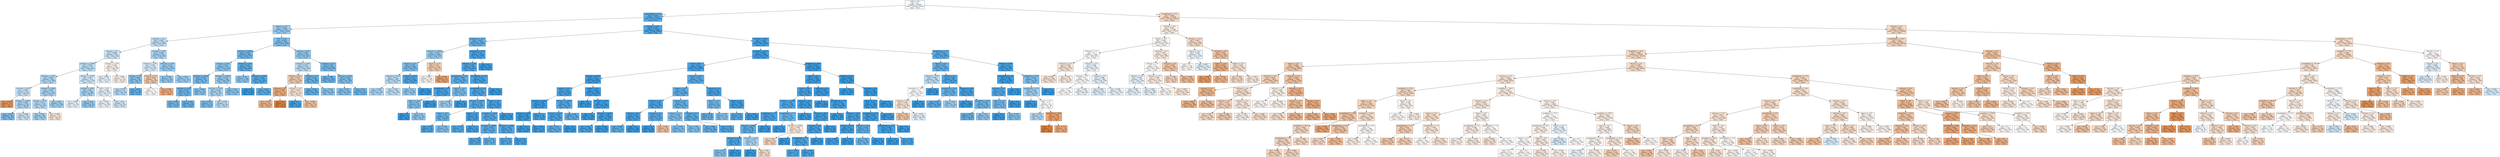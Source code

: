digraph Tree {
node [shape=box, style="filled", color="black"] ;
0 [label="CCR <= 5.5\ngini = 0.5\nsamples = 68335\nvalue = [33302, 35033]\nclass = True", fillcolor="#f5fafe"] ;
1 [label="graphDepth <= 3.5\ngini = 0.238\nsamples = 15317\nvalue = [2119, 13198]\nclass = True", fillcolor="#59ade9"] ;
0 -> 1 [labeldistance=2.5, labelangle=45, headlabel="True"] ;
2 [label="nbproc <= 4.5\ngini = 0.438\nsamples = 3337\nvalue = [1081, 2256]\nclass = True", fillcolor="#98ccf1"] ;
1 -> 2 ;
3 [label="sdComm <= 0.2\ngini = 0.481\nsamples = 1516\nvalue = [610, 906]\nclass = True", fillcolor="#bedff7"] ;
2 -> 3 ;
4 [label="sdComp <= 0.2\ngini = 0.488\nsamples = 974\nvalue = [412, 562]\nclass = True", fillcolor="#cae5f8"] ;
3 -> 4 ;
5 [label="sdComm <= 0.065\ngini = 0.479\nsamples = 770\nvalue = [306, 464]\nclass = True", fillcolor="#bcdef6"] ;
4 -> 5 ;
6 [label="sdComm <= 0.02\ngini = 0.469\nsamples = 458\nvalue = [172, 286]\nclass = True", fillcolor="#b0d8f5"] ;
5 -> 6 ;
7 [label="sdComp <= 0.02\ngini = 0.486\nsamples = 144\nvalue = [60, 84]\nclass = True", fillcolor="#c6e3f8"] ;
6 -> 7 ;
8 [label="gini = 0.245\nsamples = 14\nvalue = [12, 2]\nclass = False", fillcolor="#e9965a"] ;
7 -> 8 ;
9 [label="sdComp <= 0.065\ngini = 0.466\nsamples = 130\nvalue = [48, 82]\nclass = True", fillcolor="#add6f4"] ;
7 -> 9 ;
10 [label="gini = 0.375\nsamples = 40\nvalue = [10, 30]\nclass = True", fillcolor="#7bbeee"] ;
9 -> 10 ;
11 [label="gini = 0.488\nsamples = 90\nvalue = [38, 52]\nclass = True", fillcolor="#cae5f8"] ;
9 -> 11 ;
12 [label="sdComp <= 0.065\ngini = 0.459\nsamples = 314\nvalue = [112, 202]\nclass = True", fillcolor="#a7d3f3"] ;
6 -> 12 ;
13 [label="sdComp <= 0.02\ngini = 0.473\nsamples = 104\nvalue = [40, 64]\nclass = True", fillcolor="#b5daf5"] ;
12 -> 13 ;
14 [label="gini = 0.454\nsamples = 86\nvalue = [30, 56]\nclass = True", fillcolor="#a3d2f3"] ;
13 -> 14 ;
15 [label="gini = 0.494\nsamples = 18\nvalue = [10, 8]\nclass = False", fillcolor="#fae6d7"] ;
13 -> 15 ;
16 [label="gini = 0.451\nsamples = 210\nvalue = [72, 138]\nclass = True", fillcolor="#a0d0f3"] ;
12 -> 16 ;
17 [label="sdComp <= 0.065\ngini = 0.49\nsamples = 312\nvalue = [134, 178]\nclass = True", fillcolor="#cee7f9"] ;
5 -> 17 ;
18 [label="sdComp <= 0.02\ngini = 0.46\nsamples = 106\nvalue = [38, 68]\nclass = True", fillcolor="#a8d4f4"] ;
17 -> 18 ;
19 [label="gini = 0.498\nsamples = 30\nvalue = [14, 16]\nclass = True", fillcolor="#e6f3fc"] ;
18 -> 19 ;
20 [label="gini = 0.432\nsamples = 76\nvalue = [24, 52]\nclass = True", fillcolor="#94caf1"] ;
18 -> 20 ;
21 [label="CCR <= 0.55\ngini = 0.498\nsamples = 206\nvalue = [96, 110]\nclass = True", fillcolor="#e6f3fc"] ;
17 -> 21 ;
22 [label="gini = 0.499\nsamples = 164\nvalue = [78, 86]\nclass = True", fillcolor="#edf6fd"] ;
21 -> 22 ;
23 [label="gini = 0.49\nsamples = 42\nvalue = [18, 24]\nclass = True", fillcolor="#cee6f8"] ;
21 -> 23 ;
24 [label="sdComp <= 0.65\ngini = 0.499\nsamples = 204\nvalue = [106, 98]\nclass = False", fillcolor="#fdf5f0"] ;
4 -> 24 ;
25 [label="gini = 0.498\nsamples = 30\nvalue = [14, 16]\nclass = True", fillcolor="#e6f3fc"] ;
24 -> 25 ;
26 [label="gini = 0.498\nsamples = 174\nvalue = [92, 82]\nclass = False", fillcolor="#fcf1e9"] ;
24 -> 26 ;
27 [label="sdComp <= 0.65\ngini = 0.464\nsamples = 542\nvalue = [198, 344]\nclass = True", fillcolor="#abd5f4"] ;
3 -> 27 ;
28 [label="sdComm <= 0.65\ngini = 0.494\nsamples = 176\nvalue = [78, 98]\nclass = True", fillcolor="#d7ebfa"] ;
27 -> 28 ;
29 [label="sdComp <= 0.2\ngini = 0.408\nsamples = 98\nvalue = [28, 70]\nclass = True", fillcolor="#88c4ef"] ;
28 -> 29 ;
30 [label="gini = 0.473\nsamples = 52\nvalue = [20, 32]\nclass = True", fillcolor="#b5daf5"] ;
29 -> 30 ;
31 [label="gini = 0.287\nsamples = 46\nvalue = [8, 38]\nclass = True", fillcolor="#63b2ea"] ;
29 -> 31 ;
32 [label="sdComp <= 0.2\ngini = 0.46\nsamples = 78\nvalue = [50, 28]\nclass = False", fillcolor="#f4c8a8"] ;
28 -> 32 ;
33 [label="gini = 0.5\nsamples = 32\nvalue = [16, 16]\nclass = False", fillcolor="#ffffff"] ;
32 -> 33 ;
34 [label="gini = 0.386\nsamples = 46\nvalue = [34, 12]\nclass = False", fillcolor="#eead7f"] ;
32 -> 34 ;
35 [label="sdComm <= 0.65\ngini = 0.441\nsamples = 366\nvalue = [120, 246]\nclass = True", fillcolor="#9acdf2"] ;
27 -> 35 ;
36 [label="gini = 0.426\nsamples = 52\nvalue = [16, 36]\nclass = True", fillcolor="#91c9f1"] ;
35 -> 36 ;
37 [label="gini = 0.443\nsamples = 314\nvalue = [104, 210]\nclass = True", fillcolor="#9bcef2"] ;
35 -> 37 ;
38 [label="CCR <= 0.55\ngini = 0.383\nsamples = 1821\nvalue = [471, 1350]\nclass = True", fillcolor="#7ebfee"] ;
2 -> 38 ;
39 [label="sdComp <= 0.065\ngini = 0.336\nsamples = 954\nvalue = [204, 750]\nclass = True", fillcolor="#6fb8ec"] ;
38 -> 39 ;
40 [label="sdComp <= 0.02\ngini = 0.414\nsamples = 376\nvalue = [110, 266]\nclass = True", fillcolor="#8bc6f0"] ;
39 -> 40 ;
41 [label="sdComm <= 0.065\ngini = 0.353\nsamples = 96\nvalue = [22, 74]\nclass = True", fillcolor="#74baed"] ;
40 -> 41 ;
42 [label="sdComm <= 0.02\ngini = 0.327\nsamples = 68\nvalue = [14, 54]\nclass = True", fillcolor="#6cb6ec"] ;
41 -> 42 ;
43 [label="gini = 0.346\nsamples = 36\nvalue = [8, 28]\nclass = True", fillcolor="#72b9ec"] ;
42 -> 43 ;
44 [label="gini = 0.305\nsamples = 32\nvalue = [6, 26]\nclass = True", fillcolor="#67b4eb"] ;
42 -> 44 ;
45 [label="gini = 0.408\nsamples = 28\nvalue = [8, 20]\nclass = True", fillcolor="#88c4ef"] ;
41 -> 45 ;
46 [label="sdComm <= 0.065\ngini = 0.431\nsamples = 280\nvalue = [88, 192]\nclass = True", fillcolor="#94caf1"] ;
40 -> 46 ;
47 [label="sdComm <= 0.02\ngini = 0.463\nsamples = 88\nvalue = [32, 56]\nclass = True", fillcolor="#aad5f4"] ;
46 -> 47 ;
48 [label="gini = 0.375\nsamples = 16\nvalue = [4, 12]\nclass = True", fillcolor="#7bbeee"] ;
47 -> 48 ;
49 [label="gini = 0.475\nsamples = 72\nvalue = [28, 44]\nclass = True", fillcolor="#b7dbf6"] ;
47 -> 49 ;
50 [label="gini = 0.413\nsamples = 192\nvalue = [56, 136]\nclass = True", fillcolor="#8bc5f0"] ;
46 -> 50 ;
51 [label="sdComm <= 0.02\ngini = 0.272\nsamples = 578\nvalue = [94, 484]\nclass = True", fillcolor="#5fb0ea"] ;
39 -> 51 ;
52 [label="gini = 0.417\nsamples = 108\nvalue = [32, 76]\nclass = True", fillcolor="#8cc6f0"] ;
51 -> 52 ;
53 [label="sdComm <= 0.065\ngini = 0.229\nsamples = 470\nvalue = [62, 408]\nclass = True", fillcolor="#57ace9"] ;
51 -> 53 ;
54 [label="gini = 0.0\nsamples = 48\nvalue = [0, 48]\nclass = True", fillcolor="#399de5"] ;
53 -> 54 ;
55 [label="gini = 0.251\nsamples = 422\nvalue = [62, 360]\nclass = True", fillcolor="#5baee9"] ;
53 -> 55 ;
56 [label="sdComp <= 0.65\ngini = 0.426\nsamples = 867\nvalue = [267, 600]\nclass = True", fillcolor="#91c9f1"] ;
38 -> 56 ;
57 [label="sdComm <= 0.65\ngini = 0.475\nsamples = 419\nvalue = [163, 256]\nclass = True", fillcolor="#b7dbf6"] ;
56 -> 57 ;
58 [label="sdComm <= 0.2\ngini = 0.467\nsamples = 183\nvalue = [115, 68]\nclass = False", fillcolor="#f4ccae"] ;
57 -> 58 ;
59 [label="sdComp <= 0.2\ngini = 0.382\nsamples = 70\nvalue = [52, 18]\nclass = False", fillcolor="#eead7e"] ;
58 -> 59 ;
60 [label="gini = 0.412\nsamples = 62\nvalue = [44, 18]\nclass = False", fillcolor="#f0b58a"] ;
59 -> 60 ;
61 [label="gini = 0.0\nsamples = 8\nvalue = [8, 0]\nclass = False", fillcolor="#e58139"] ;
59 -> 61 ;
62 [label="sdComp <= 0.2\ngini = 0.493\nsamples = 113\nvalue = [63, 50]\nclass = False", fillcolor="#fae5d6"] ;
58 -> 62 ;
63 [label="gini = 0.1\nsamples = 19\nvalue = [1, 18]\nclass = True", fillcolor="#44a2e6"] ;
62 -> 63 ;
64 [label="gini = 0.449\nsamples = 94\nvalue = [62, 32]\nclass = False", fillcolor="#f2c29f"] ;
62 -> 64 ;
65 [label="sdComp <= 0.2\ngini = 0.324\nsamples = 236\nvalue = [48, 188]\nclass = True", fillcolor="#6cb6ec"] ;
57 -> 65 ;
66 [label="gini = 0.278\nsamples = 168\nvalue = [28, 140]\nclass = True", fillcolor="#61b1ea"] ;
65 -> 66 ;
67 [label="gini = 0.415\nsamples = 68\nvalue = [20, 48]\nclass = True", fillcolor="#8bc6f0"] ;
65 -> 67 ;
68 [label="sdComm <= 0.2\ngini = 0.357\nsamples = 448\nvalue = [104, 344]\nclass = True", fillcolor="#75bbed"] ;
56 -> 68 ;
69 [label="gini = 0.306\nsamples = 180\nvalue = [34, 146]\nclass = True", fillcolor="#67b4eb"] ;
68 -> 69 ;
70 [label="sdComm <= 0.65\ngini = 0.386\nsamples = 268\nvalue = [70, 198]\nclass = True", fillcolor="#7fc0ee"] ;
68 -> 70 ;
71 [label="gini = 0.397\nsamples = 220\nvalue = [60, 160]\nclass = True", fillcolor="#83c2ef"] ;
70 -> 71 ;
72 [label="gini = 0.33\nsamples = 48\nvalue = [10, 38]\nclass = True", fillcolor="#6db7ec"] ;
70 -> 72 ;
73 [label="sdComp <= 0.02\ngini = 0.158\nsamples = 11980\nvalue = [1038, 10942]\nclass = True", fillcolor="#4ca6e7"] ;
1 -> 73 ;
74 [label="graphSize <= 22.5\ngini = 0.302\nsamples = 2328\nvalue = [432, 1896]\nclass = True", fillcolor="#66b3eb"] ;
73 -> 74 ;
75 [label="sdComm <= 0.065\ngini = 0.436\nsamples = 1060\nvalue = [340, 720]\nclass = True", fillcolor="#96cbf1"] ;
74 -> 75 ;
76 [label="nbproc <= 4.5\ngini = 0.376\nsamples = 860\nvalue = [216, 644]\nclass = True", fillcolor="#7bbeee"] ;
75 -> 76 ;
77 [label="sdComm <= 0.02\ngini = 0.476\nsamples = 452\nvalue = [176, 276]\nclass = True", fillcolor="#b7dbf6"] ;
76 -> 77 ;
78 [label="gini = 0.466\nsamples = 216\nvalue = [80, 136]\nclass = True", fillcolor="#add7f4"] ;
77 -> 78 ;
79 [label="gini = 0.483\nsamples = 236\nvalue = [96, 140]\nclass = True", fillcolor="#c1e0f7"] ;
77 -> 79 ;
80 [label="sdComm <= 0.02\ngini = 0.177\nsamples = 408\nvalue = [40, 368]\nclass = True", fillcolor="#4fa8e8"] ;
76 -> 80 ;
81 [label="gini = 0.43\nsamples = 128\nvalue = [40, 88]\nclass = True", fillcolor="#93caf1"] ;
80 -> 81 ;
82 [label="gini = 0.0\nsamples = 280\nvalue = [0, 280]\nclass = True", fillcolor="#399de5"] ;
80 -> 82 ;
83 [label="nbproc <= 4.5\ngini = 0.471\nsamples = 200\nvalue = [124, 76]\nclass = False", fillcolor="#f5ceb2"] ;
75 -> 83 ;
84 [label="gini = 0.499\nsamples = 124\nvalue = [64, 60]\nclass = False", fillcolor="#fdf7f3"] ;
83 -> 84 ;
85 [label="gini = 0.332\nsamples = 76\nvalue = [60, 16]\nclass = False", fillcolor="#eca36e"] ;
83 -> 85 ;
86 [label="graphSize <= 75.0\ngini = 0.135\nsamples = 1268\nvalue = [92, 1176]\nclass = True", fillcolor="#48a5e7"] ;
74 -> 86 ;
87 [label="sdComm <= 0.02\ngini = 0.178\nsamples = 934\nvalue = [92, 842]\nclass = True", fillcolor="#4fa8e8"] ;
86 -> 87 ;
88 [label="graphDepth <= 13.5\ngini = 0.262\nsamples = 284\nvalue = [44, 240]\nclass = True", fillcolor="#5dafea"] ;
87 -> 88 ;
89 [label="graphDepth <= 6.5\ngini = 0.145\nsamples = 152\nvalue = [12, 140]\nclass = True", fillcolor="#4aa5e7"] ;
88 -> 89 ;
90 [label="nbproc <= 4.5\ngini = 0.397\nsamples = 44\nvalue = [12, 32]\nclass = True", fillcolor="#83c2ef"] ;
89 -> 90 ;
91 [label="gini = 0.0\nsamples = 4\nvalue = [0, 4]\nclass = True", fillcolor="#399de5"] ;
90 -> 91 ;
92 [label="gini = 0.42\nsamples = 40\nvalue = [12, 28]\nclass = True", fillcolor="#8ec7f0"] ;
90 -> 92 ;
93 [label="gini = 0.0\nsamples = 108\nvalue = [0, 108]\nclass = True", fillcolor="#399de5"] ;
89 -> 93 ;
94 [label="nbproc <= 4.5\ngini = 0.367\nsamples = 132\nvalue = [32, 100]\nclass = True", fillcolor="#78bced"] ;
88 -> 94 ;
95 [label="gini = 0.444\nsamples = 96\nvalue = [32, 64]\nclass = True", fillcolor="#9ccef2"] ;
94 -> 95 ;
96 [label="gini = 0.0\nsamples = 36\nvalue = [0, 36]\nclass = True", fillcolor="#399de5"] ;
94 -> 96 ;
97 [label="graphDepth <= 13.5\ngini = 0.137\nsamples = 650\nvalue = [48, 602]\nclass = True", fillcolor="#49a5e7"] ;
87 -> 97 ;
98 [label="graphDepth <= 6.5\ngini = 0.174\nsamples = 500\nvalue = [48, 452]\nclass = True", fillcolor="#4ea7e8"] ;
97 -> 98 ;
99 [label="sdComm <= 0.065\ngini = 0.234\nsamples = 192\nvalue = [26, 166]\nclass = True", fillcolor="#58ace9"] ;
98 -> 99 ;
100 [label="nbproc <= 4.5\ngini = 0.32\nsamples = 100\nvalue = [20, 80]\nclass = True", fillcolor="#6ab6ec"] ;
99 -> 100 ;
101 [label="gini = 0.18\nsamples = 40\nvalue = [4, 36]\nclass = True", fillcolor="#4fa8e8"] ;
100 -> 101 ;
102 [label="gini = 0.391\nsamples = 60\nvalue = [16, 44]\nclass = True", fillcolor="#81c1ee"] ;
100 -> 102 ;
103 [label="nbproc <= 4.5\ngini = 0.122\nsamples = 92\nvalue = [6, 86]\nclass = True", fillcolor="#47a4e7"] ;
99 -> 103 ;
104 [label="gini = 0.219\nsamples = 16\nvalue = [2, 14]\nclass = True", fillcolor="#55abe9"] ;
103 -> 104 ;
105 [label="gini = 0.1\nsamples = 76\nvalue = [4, 72]\nclass = True", fillcolor="#44a2e6"] ;
103 -> 105 ;
106 [label="nbproc <= 4.5\ngini = 0.133\nsamples = 308\nvalue = [22, 286]\nclass = True", fillcolor="#48a5e7"] ;
98 -> 106 ;
107 [label="graphSize <= 40.0\ngini = 0.225\nsamples = 170\nvalue = [22, 148]\nclass = True", fillcolor="#56ace9"] ;
106 -> 107 ;
108 [label="sdComm <= 0.065\ngini = 0.245\nsamples = 112\nvalue = [16, 96]\nclass = True", fillcolor="#5aade9"] ;
107 -> 108 ;
109 [label="gini = 0.208\nsamples = 68\nvalue = [8, 60]\nclass = True", fillcolor="#53aae8"] ;
108 -> 109 ;
110 [label="gini = 0.298\nsamples = 44\nvalue = [8, 36]\nclass = True", fillcolor="#65b3eb"] ;
108 -> 110 ;
111 [label="sdComm <= 0.065\ngini = 0.185\nsamples = 58\nvalue = [6, 52]\nclass = True", fillcolor="#50a8e8"] ;
107 -> 111 ;
112 [label="gini = 0.219\nsamples = 32\nvalue = [4, 28]\nclass = True", fillcolor="#55abe9"] ;
111 -> 112 ;
113 [label="gini = 0.142\nsamples = 26\nvalue = [2, 24]\nclass = True", fillcolor="#49a5e7"] ;
111 -> 113 ;
114 [label="gini = 0.0\nsamples = 138\nvalue = [0, 138]\nclass = True", fillcolor="#399de5"] ;
106 -> 114 ;
115 [label="gini = 0.0\nsamples = 150\nvalue = [0, 150]\nclass = True", fillcolor="#399de5"] ;
97 -> 115 ;
116 [label="gini = 0.0\nsamples = 334\nvalue = [0, 334]\nclass = True", fillcolor="#399de5"] ;
86 -> 116 ;
117 [label="sdComm <= 0.65\ngini = 0.118\nsamples = 9652\nvalue = [606, 9046]\nclass = True", fillcolor="#46a4e7"] ;
73 -> 117 ;
118 [label="graphSize <= 22.5\ngini = 0.084\nsamples = 7686\nvalue = [338, 7348]\nclass = True", fillcolor="#42a2e6"] ;
117 -> 118 ;
119 [label="CCR <= 0.55\ngini = 0.13\nsamples = 3968\nvalue = [278, 3690]\nclass = True", fillcolor="#48a4e7"] ;
118 -> 119 ;
120 [label="sdComp <= 0.065\ngini = 0.071\nsamples = 2640\nvalue = [98, 2542]\nclass = True", fillcolor="#41a1e6"] ;
119 -> 120 ;
121 [label="nbproc <= 4.5\ngini = 0.144\nsamples = 642\nvalue = [50, 592]\nclass = True", fillcolor="#4aa5e7"] ;
120 -> 121 ;
122 [label="sdComm <= 0.065\ngini = 0.043\nsamples = 270\nvalue = [6, 264]\nclass = True", fillcolor="#3d9fe6"] ;
121 -> 122 ;
123 [label="sdComm <= 0.02\ngini = 0.019\nsamples = 206\nvalue = [2, 204]\nclass = True", fillcolor="#3b9ee5"] ;
122 -> 123 ;
124 [label="gini = 0.0\nsamples = 132\nvalue = [0, 132]\nclass = True", fillcolor="#399de5"] ;
123 -> 124 ;
125 [label="gini = 0.053\nsamples = 74\nvalue = [2, 72]\nclass = True", fillcolor="#3ea0e6"] ;
123 -> 125 ;
126 [label="gini = 0.117\nsamples = 64\nvalue = [4, 60]\nclass = True", fillcolor="#46a4e7"] ;
122 -> 126 ;
127 [label="sdComm <= 0.065\ngini = 0.209\nsamples = 372\nvalue = [44, 328]\nclass = True", fillcolor="#54aae8"] ;
121 -> 127 ;
128 [label="sdComm <= 0.02\ngini = 0.168\nsamples = 216\nvalue = [20, 196]\nclass = True", fillcolor="#4da7e8"] ;
127 -> 128 ;
129 [label="gini = 0.257\nsamples = 132\nvalue = [20, 112]\nclass = True", fillcolor="#5caeea"] ;
128 -> 129 ;
130 [label="gini = 0.0\nsamples = 84\nvalue = [0, 84]\nclass = True", fillcolor="#399de5"] ;
128 -> 130 ;
131 [label="gini = 0.26\nsamples = 156\nvalue = [24, 132]\nclass = True", fillcolor="#5dafea"] ;
127 -> 131 ;
132 [label="nbproc <= 4.5\ngini = 0.047\nsamples = 1998\nvalue = [48, 1950]\nclass = True", fillcolor="#3e9fe6"] ;
120 -> 132 ;
133 [label="gini = 0.0\nsamples = 672\nvalue = [0, 672]\nclass = True", fillcolor="#399de5"] ;
132 -> 133 ;
134 [label="sdComm <= 0.02\ngini = 0.07\nsamples = 1326\nvalue = [48, 1278]\nclass = True", fillcolor="#40a1e6"] ;
132 -> 134 ;
135 [label="gini = 0.0\nsamples = 300\nvalue = [0, 300]\nclass = True", fillcolor="#399de5"] ;
134 -> 135 ;
136 [label="sdComm <= 0.065\ngini = 0.089\nsamples = 1026\nvalue = [48, 978]\nclass = True", fillcolor="#43a2e6"] ;
134 -> 136 ;
137 [label="gini = 0.156\nsamples = 468\nvalue = [40, 428]\nclass = True", fillcolor="#4ca6e7"] ;
136 -> 137 ;
138 [label="gini = 0.028\nsamples = 558\nvalue = [8, 550]\nclass = True", fillcolor="#3c9ee5"] ;
136 -> 138 ;
139 [label="sdComp <= 0.65\ngini = 0.234\nsamples = 1328\nvalue = [180, 1148]\nclass = True", fillcolor="#58ace9"] ;
119 -> 139 ;
140 [label="nbproc <= 4.5\ngini = 0.261\nsamples = 1024\nvalue = [158, 866]\nclass = True", fillcolor="#5dafea"] ;
139 -> 140 ;
141 [label="sdComm <= 0.2\ngini = 0.168\nsamples = 302\nvalue = [28, 274]\nclass = True", fillcolor="#4da7e8"] ;
140 -> 141 ;
142 [label="sdComp <= 0.2\ngini = 0.122\nsamples = 184\nvalue = [12, 172]\nclass = True", fillcolor="#47a4e7"] ;
141 -> 142 ;
143 [label="gini = 0.266\nsamples = 76\nvalue = [12, 64]\nclass = True", fillcolor="#5eafea"] ;
142 -> 143 ;
144 [label="gini = 0.0\nsamples = 108\nvalue = [0, 108]\nclass = True", fillcolor="#399de5"] ;
142 -> 144 ;
145 [label="sdComp <= 0.2\ngini = 0.234\nsamples = 118\nvalue = [16, 102]\nclass = True", fillcolor="#58ace9"] ;
141 -> 145 ;
146 [label="gini = 0.0\nsamples = 94\nvalue = [0, 94]\nclass = True", fillcolor="#399de5"] ;
145 -> 146 ;
147 [label="gini = 0.444\nsamples = 24\nvalue = [16, 8]\nclass = False", fillcolor="#f2c09c"] ;
145 -> 147 ;
148 [label="sdComm <= 0.2\ngini = 0.295\nsamples = 722\nvalue = [130, 592]\nclass = True", fillcolor="#64b3eb"] ;
140 -> 148 ;
149 [label="sdComp <= 0.2\ngini = 0.384\nsamples = 216\nvalue = [56, 160]\nclass = True", fillcolor="#7ebfee"] ;
148 -> 149 ;
150 [label="gini = 0.375\nsamples = 96\nvalue = [24, 72]\nclass = True", fillcolor="#7bbeee"] ;
149 -> 150 ;
151 [label="gini = 0.391\nsamples = 120\nvalue = [32, 88]\nclass = True", fillcolor="#81c1ee"] ;
149 -> 151 ;
152 [label="sdComp <= 0.2\ngini = 0.25\nsamples = 506\nvalue = [74, 432]\nclass = True", fillcolor="#5baee9"] ;
148 -> 152 ;
153 [label="gini = 0.286\nsamples = 324\nvalue = [56, 268]\nclass = True", fillcolor="#62b1ea"] ;
152 -> 153 ;
154 [label="gini = 0.178\nsamples = 182\nvalue = [18, 164]\nclass = True", fillcolor="#4fa8e8"] ;
152 -> 154 ;
155 [label="sdComm <= 0.2\ngini = 0.134\nsamples = 304\nvalue = [22, 282]\nclass = True", fillcolor="#48a5e7"] ;
139 -> 155 ;
156 [label="nbproc <= 4.5\ngini = 0.34\nsamples = 46\nvalue = [10, 36]\nclass = True", fillcolor="#70b8ec"] ;
155 -> 156 ;
157 [label="gini = 0.278\nsamples = 24\nvalue = [4, 20]\nclass = True", fillcolor="#61b1ea"] ;
156 -> 157 ;
158 [label="gini = 0.397\nsamples = 22\nvalue = [6, 16]\nclass = True", fillcolor="#83c2ef"] ;
156 -> 158 ;
159 [label="nbproc <= 4.5\ngini = 0.089\nsamples = 258\nvalue = [12, 246]\nclass = True", fillcolor="#43a2e6"] ;
155 -> 159 ;
160 [label="gini = 0.219\nsamples = 64\nvalue = [8, 56]\nclass = True", fillcolor="#55abe9"] ;
159 -> 160 ;
161 [label="gini = 0.04\nsamples = 194\nvalue = [4, 190]\nclass = True", fillcolor="#3d9fe6"] ;
159 -> 161 ;
162 [label="graphSize <= 40.0\ngini = 0.032\nsamples = 3718\nvalue = [60, 3658]\nclass = True", fillcolor="#3c9fe5"] ;
118 -> 162 ;
163 [label="nbproc <= 4.5\ngini = 0.056\nsamples = 1928\nvalue = [56, 1872]\nclass = True", fillcolor="#3fa0e6"] ;
162 -> 163 ;
164 [label="CCR <= 0.55\ngini = 0.115\nsamples = 586\nvalue = [36, 550]\nclass = True", fillcolor="#46a3e7"] ;
163 -> 164 ;
165 [label="sdComm <= 0.065\ngini = 0.189\nsamples = 246\nvalue = [26, 220]\nclass = True", fillcolor="#50a9e8"] ;
164 -> 165 ;
166 [label="graphDepth <= 7.5\ngini = 0.141\nsamples = 184\nvalue = [14, 170]\nclass = True", fillcolor="#49a5e7"] ;
165 -> 166 ;
167 [label="sdComp <= 0.065\ngini = 0.268\nsamples = 88\nvalue = [14, 74]\nclass = True", fillcolor="#5eb0ea"] ;
166 -> 167 ;
168 [label="sdComm <= 0.02\ngini = 0.165\nsamples = 66\nvalue = [6, 60]\nclass = True", fillcolor="#4da7e8"] ;
167 -> 168 ;
169 [label="gini = 0.397\nsamples = 22\nvalue = [6, 16]\nclass = True", fillcolor="#83c2ef"] ;
168 -> 169 ;
170 [label="gini = 0.0\nsamples = 44\nvalue = [0, 44]\nclass = True", fillcolor="#399de5"] ;
168 -> 170 ;
171 [label="sdComm <= 0.02\ngini = 0.463\nsamples = 22\nvalue = [8, 14]\nclass = True", fillcolor="#aad5f4"] ;
167 -> 171 ;
172 [label="gini = 0.0\nsamples = 8\nvalue = [0, 8]\nclass = True", fillcolor="#399de5"] ;
171 -> 172 ;
173 [label="gini = 0.49\nsamples = 14\nvalue = [8, 6]\nclass = False", fillcolor="#f8e0ce"] ;
171 -> 173 ;
174 [label="gini = 0.0\nsamples = 96\nvalue = [0, 96]\nclass = True", fillcolor="#399de5"] ;
166 -> 174 ;
175 [label="graphDepth <= 7.5\ngini = 0.312\nsamples = 62\nvalue = [12, 50]\nclass = True", fillcolor="#69b5eb"] ;
165 -> 175 ;
176 [label="gini = 0.0\nsamples = 40\nvalue = [0, 40]\nclass = True", fillcolor="#399de5"] ;
175 -> 176 ;
177 [label="sdComp <= 0.065\ngini = 0.496\nsamples = 22\nvalue = [12, 10]\nclass = False", fillcolor="#fbeade"] ;
175 -> 177 ;
178 [label="gini = 0.48\nsamples = 20\nvalue = [12, 8]\nclass = False", fillcolor="#f6d5bd"] ;
177 -> 178 ;
179 [label="gini = 0.0\nsamples = 2\nvalue = [0, 2]\nclass = True", fillcolor="#399de5"] ;
177 -> 179 ;
180 [label="sdComp <= 0.2\ngini = 0.057\nsamples = 340\nvalue = [10, 330]\nclass = True", fillcolor="#3fa0e6"] ;
164 -> 180 ;
181 [label="gini = 0.0\nsamples = 116\nvalue = [0, 116]\nclass = True", fillcolor="#399de5"] ;
180 -> 181 ;
182 [label="sdComp <= 0.65\ngini = 0.085\nsamples = 224\nvalue = [10, 214]\nclass = True", fillcolor="#42a2e6"] ;
180 -> 182 ;
183 [label="sdComm <= 0.2\ngini = 0.115\nsamples = 164\nvalue = [10, 154]\nclass = True", fillcolor="#46a3e7"] ;
182 -> 183 ;
184 [label="graphDepth <= 7.5\ngini = 0.153\nsamples = 120\nvalue = [10, 110]\nclass = True", fillcolor="#4ba6e7"] ;
183 -> 184 ;
185 [label="gini = 0.198\nsamples = 18\nvalue = [2, 16]\nclass = True", fillcolor="#52a9e8"] ;
184 -> 185 ;
186 [label="gini = 0.145\nsamples = 102\nvalue = [8, 94]\nclass = True", fillcolor="#4aa5e7"] ;
184 -> 186 ;
187 [label="gini = 0.0\nsamples = 44\nvalue = [0, 44]\nclass = True", fillcolor="#399de5"] ;
183 -> 187 ;
188 [label="gini = 0.0\nsamples = 60\nvalue = [0, 60]\nclass = True", fillcolor="#399de5"] ;
182 -> 188 ;
189 [label="sdComp <= 0.2\ngini = 0.029\nsamples = 1342\nvalue = [20, 1322]\nclass = True", fillcolor="#3c9ee5"] ;
163 -> 189 ;
190 [label="gini = 0.0\nsamples = 838\nvalue = [0, 838]\nclass = True", fillcolor="#399de5"] ;
189 -> 190 ;
191 [label="graphDepth <= 7.5\ngini = 0.076\nsamples = 504\nvalue = [20, 484]\nclass = True", fillcolor="#41a1e6"] ;
189 -> 191 ;
192 [label="gini = 0.0\nsamples = 208\nvalue = [0, 208]\nclass = True", fillcolor="#399de5"] ;
191 -> 192 ;
193 [label="sdComp <= 0.65\ngini = 0.126\nsamples = 296\nvalue = [20, 276]\nclass = True", fillcolor="#47a4e7"] ;
191 -> 193 ;
194 [label="sdComm <= 0.2\ngini = 0.07\nsamples = 220\nvalue = [8, 212]\nclass = True", fillcolor="#40a1e6"] ;
193 -> 194 ;
195 [label="gini = 0.083\nsamples = 184\nvalue = [8, 176]\nclass = True", fillcolor="#42a1e6"] ;
194 -> 195 ;
196 [label="gini = 0.0\nsamples = 36\nvalue = [0, 36]\nclass = True", fillcolor="#399de5"] ;
194 -> 196 ;
197 [label="sdComm <= 0.2\ngini = 0.266\nsamples = 76\nvalue = [12, 64]\nclass = True", fillcolor="#5eafea"] ;
193 -> 197 ;
198 [label="gini = 0.328\nsamples = 58\nvalue = [12, 46]\nclass = True", fillcolor="#6db7ec"] ;
197 -> 198 ;
199 [label="gini = 0.0\nsamples = 18\nvalue = [0, 18]\nclass = True", fillcolor="#399de5"] ;
197 -> 199 ;
200 [label="sdComm <= 0.2\ngini = 0.004\nsamples = 1790\nvalue = [4, 1786]\nclass = True", fillcolor="#399de5"] ;
162 -> 200 ;
201 [label="gini = 0.0\nsamples = 1210\nvalue = [0, 1210]\nclass = True", fillcolor="#399de5"] ;
200 -> 201 ;
202 [label="sdComp <= 0.2\ngini = 0.014\nsamples = 580\nvalue = [4, 576]\nclass = True", fillcolor="#3a9ee5"] ;
200 -> 202 ;
203 [label="nbproc <= 4.5\ngini = 0.031\nsamples = 258\nvalue = [4, 254]\nclass = True", fillcolor="#3c9fe5"] ;
202 -> 203 ;
204 [label="graphSize <= 75.0\ngini = 0.065\nsamples = 118\nvalue = [4, 114]\nclass = True", fillcolor="#40a0e6"] ;
203 -> 204 ;
205 [label="graphDepth <= 12.5\ngini = 0.095\nsamples = 80\nvalue = [4, 76]\nclass = True", fillcolor="#43a2e6"] ;
204 -> 205 ;
206 [label="gini = 0.0\nsamples = 32\nvalue = [0, 32]\nclass = True", fillcolor="#399de5"] ;
205 -> 206 ;
207 [label="gini = 0.153\nsamples = 48\nvalue = [4, 44]\nclass = True", fillcolor="#4ba6e7"] ;
205 -> 207 ;
208 [label="gini = 0.0\nsamples = 38\nvalue = [0, 38]\nclass = True", fillcolor="#399de5"] ;
204 -> 208 ;
209 [label="gini = 0.0\nsamples = 140\nvalue = [0, 140]\nclass = True", fillcolor="#399de5"] ;
203 -> 209 ;
210 [label="gini = 0.0\nsamples = 322\nvalue = [0, 322]\nclass = True", fillcolor="#399de5"] ;
202 -> 210 ;
211 [label="graphDepth <= 6.5\ngini = 0.235\nsamples = 1966\nvalue = [268, 1698]\nclass = True", fillcolor="#58ace9"] ;
117 -> 211 ;
212 [label="nbproc <= 4.5\ngini = 0.297\nsamples = 1248\nvalue = [226, 1022]\nclass = True", fillcolor="#65b3eb"] ;
211 -> 212 ;
213 [label="sdComp <= 0.65\ngini = 0.481\nsamples = 298\nvalue = [120, 178]\nclass = True", fillcolor="#bedff7"] ;
212 -> 213 ;
214 [label="graphSize <= 22.5\ngini = 0.5\nsamples = 240\nvalue = [120, 120]\nclass = False", fillcolor="#ffffff"] ;
213 -> 214 ;
215 [label="sdComp <= 0.2\ngini = 0.494\nsamples = 216\nvalue = [120, 96]\nclass = False", fillcolor="#fae6d7"] ;
214 -> 215 ;
216 [label="gini = 0.459\nsamples = 112\nvalue = [72, 40]\nclass = False", fillcolor="#f3c7a7"] ;
215 -> 216 ;
217 [label="gini = 0.497\nsamples = 104\nvalue = [48, 56]\nclass = True", fillcolor="#e3f1fb"] ;
215 -> 217 ;
218 [label="gini = 0.0\nsamples = 24\nvalue = [0, 24]\nclass = True", fillcolor="#399de5"] ;
214 -> 218 ;
219 [label="gini = 0.0\nsamples = 58\nvalue = [0, 58]\nclass = True", fillcolor="#399de5"] ;
213 -> 219 ;
220 [label="sdComp <= 0.2\ngini = 0.198\nsamples = 950\nvalue = [106, 844]\nclass = True", fillcolor="#52a9e8"] ;
212 -> 220 ;
221 [label="graphSize <= 22.5\ngini = 0.305\nsamples = 384\nvalue = [72, 312]\nclass = True", fillcolor="#67b4eb"] ;
220 -> 221 ;
222 [label="gini = 0.26\nsamples = 312\nvalue = [48, 264]\nclass = True", fillcolor="#5dafea"] ;
221 -> 222 ;
223 [label="gini = 0.444\nsamples = 72\nvalue = [24, 48]\nclass = True", fillcolor="#9ccef2"] ;
221 -> 223 ;
224 [label="sdComp <= 0.65\ngini = 0.113\nsamples = 566\nvalue = [34, 532]\nclass = True", fillcolor="#46a3e7"] ;
220 -> 224 ;
225 [label="gini = 0.0\nsamples = 408\nvalue = [0, 408]\nclass = True", fillcolor="#399de5"] ;
224 -> 225 ;
226 [label="graphSize <= 22.5\ngini = 0.338\nsamples = 158\nvalue = [34, 124]\nclass = True", fillcolor="#6fb8ec"] ;
224 -> 226 ;
227 [label="gini = 0.303\nsamples = 118\nvalue = [22, 96]\nclass = True", fillcolor="#66b3eb"] ;
226 -> 227 ;
228 [label="gini = 0.42\nsamples = 40\nvalue = [12, 28]\nclass = True", fillcolor="#8ec7f0"] ;
226 -> 228 ;
229 [label="sdComp <= 0.65\ngini = 0.11\nsamples = 718\nvalue = [42, 676]\nclass = True", fillcolor="#45a3e7"] ;
211 -> 229 ;
230 [label="graphDepth <= 9.0\ngini = 0.039\nsamples = 602\nvalue = [12, 590]\nclass = True", fillcolor="#3d9fe6"] ;
229 -> 230 ;
231 [label="sdComp <= 0.2\ngini = 0.211\nsamples = 100\nvalue = [12, 88]\nclass = True", fillcolor="#54aae9"] ;
230 -> 231 ;
232 [label="nbproc <= 4.5\ngini = 0.346\nsamples = 54\nvalue = [12, 42]\nclass = True", fillcolor="#72b9ec"] ;
231 -> 232 ;
233 [label="gini = 0.0\nsamples = 10\nvalue = [0, 10]\nclass = True", fillcolor="#399de5"] ;
232 -> 233 ;
234 [label="gini = 0.397\nsamples = 44\nvalue = [12, 32]\nclass = True", fillcolor="#83c2ef"] ;
232 -> 234 ;
235 [label="gini = 0.0\nsamples = 46\nvalue = [0, 46]\nclass = True", fillcolor="#399de5"] ;
231 -> 235 ;
236 [label="gini = 0.0\nsamples = 502\nvalue = [0, 502]\nclass = True", fillcolor="#399de5"] ;
230 -> 236 ;
237 [label="graphSize <= 75.0\ngini = 0.383\nsamples = 116\nvalue = [30, 86]\nclass = True", fillcolor="#7ebfee"] ;
229 -> 237 ;
238 [label="graphDepth <= 9.0\ngini = 0.449\nsamples = 88\nvalue = [30, 58]\nclass = True", fillcolor="#9fd0f2"] ;
237 -> 238 ;
239 [label="gini = 0.0\nsamples = 28\nvalue = [0, 28]\nclass = True", fillcolor="#399de5"] ;
238 -> 239 ;
240 [label="nbproc <= 4.5\ngini = 0.5\nsamples = 60\nvalue = [30, 30]\nclass = False", fillcolor="#ffffff"] ;
238 -> 240 ;
241 [label="gini = 0.472\nsamples = 42\nvalue = [16, 26]\nclass = True", fillcolor="#b3d9f5"] ;
240 -> 241 ;
242 [label="graphSize <= 40.0\ngini = 0.346\nsamples = 18\nvalue = [14, 4]\nclass = False", fillcolor="#eca572"] ;
240 -> 242 ;
243 [label="gini = 0.0\nsamples = 2\nvalue = [2, 0]\nclass = False", fillcolor="#e58139"] ;
242 -> 243 ;
244 [label="gini = 0.375\nsamples = 16\nvalue = [12, 4]\nclass = False", fillcolor="#eeab7b"] ;
242 -> 244 ;
245 [label="gini = 0.0\nsamples = 28\nvalue = [0, 28]\nclass = True", fillcolor="#399de5"] ;
237 -> 245 ;
246 [label="graphDepth <= 3.5\ngini = 0.484\nsamples = 53018\nvalue = [31183, 21835]\nclass = False", fillcolor="#f7d9c4"] ;
0 -> 246 [labeldistance=2.5, labelangle=-45, headlabel="False"] ;
247 [label="sdComp <= 6.5\ngini = 0.497\nsamples = 3748\nvalue = [2011, 1737]\nclass = False", fillcolor="#fbeee4"] ;
246 -> 247 ;
248 [label="nbproc <= 4.5\ngini = 0.499\nsamples = 2616\nvalue = [1355, 1261]\nclass = False", fillcolor="#fdf6f1"] ;
247 -> 248 ;
249 [label="sdComm <= 2.0\ngini = 0.5\nsamples = 1366\nvalue = [685, 681]\nclass = False", fillcolor="#fffefe"] ;
248 -> 249 ;
250 [label="sdComp <= 2.0\ngini = 0.494\nsamples = 396\nvalue = [220, 176]\nclass = False", fillcolor="#fae6d7"] ;
249 -> 250 ;
251 [label="gini = 0.493\nsamples = 300\nvalue = [168, 132]\nclass = False", fillcolor="#f9e4d5"] ;
250 -> 251 ;
252 [label="gini = 0.497\nsamples = 96\nvalue = [52, 44]\nclass = False", fillcolor="#fbece1"] ;
250 -> 252 ;
253 [label="sdComm <= 6.5\ngini = 0.499\nsamples = 970\nvalue = [465, 505]\nclass = True", fillcolor="#eff7fd"] ;
249 -> 253 ;
254 [label="sdComp <= 2.0\ngini = 0.5\nsamples = 502\nvalue = [247, 255]\nclass = True", fillcolor="#f9fcfe"] ;
253 -> 254 ;
255 [label="gini = 0.5\nsamples = 298\nvalue = [149, 149]\nclass = False", fillcolor="#ffffff"] ;
254 -> 255 ;
256 [label="gini = 0.499\nsamples = 204\nvalue = [98, 106]\nclass = True", fillcolor="#f0f8fd"] ;
254 -> 256 ;
257 [label="sdComp <= 2.0\ngini = 0.498\nsamples = 468\nvalue = [218, 250]\nclass = True", fillcolor="#e6f2fc"] ;
253 -> 257 ;
258 [label="gini = 0.496\nsamples = 210\nvalue = [96, 114]\nclass = True", fillcolor="#e0f0fb"] ;
257 -> 258 ;
259 [label="gini = 0.499\nsamples = 258\nvalue = [122, 136]\nclass = True", fillcolor="#ebf5fc"] ;
257 -> 259 ;
260 [label="sdComm <= 6.5\ngini = 0.497\nsamples = 1250\nvalue = [670, 580]\nclass = False", fillcolor="#fceee4"] ;
248 -> 260 ;
261 [label="sdComp <= 2.0\ngini = 0.5\nsamples = 944\nvalue = [476, 468]\nclass = False", fillcolor="#fffdfc"] ;
260 -> 261 ;
262 [label="sdComm <= 2.0\ngini = 0.498\nsamples = 432\nvalue = [202, 230]\nclass = True", fillcolor="#e7f3fc"] ;
261 -> 262 ;
263 [label="gini = 0.498\nsamples = 252\nvalue = [118, 134]\nclass = True", fillcolor="#e7f3fc"] ;
262 -> 263 ;
264 [label="gini = 0.498\nsamples = 180\nvalue = [84, 96]\nclass = True", fillcolor="#e6f3fc"] ;
262 -> 264 ;
265 [label="sdComm <= 2.0\ngini = 0.498\nsamples = 512\nvalue = [274, 238]\nclass = False", fillcolor="#fceee5"] ;
261 -> 265 ;
266 [label="gini = 0.5\nsamples = 184\nvalue = [94, 90]\nclass = False", fillcolor="#fefaf7"] ;
265 -> 266 ;
267 [label="gini = 0.495\nsamples = 328\nvalue = [180, 148]\nclass = False", fillcolor="#fae9dc"] ;
265 -> 267 ;
268 [label="sdComp <= 2.0\ngini = 0.464\nsamples = 306\nvalue = [194, 112]\nclass = False", fillcolor="#f4caab"] ;
260 -> 268 ;
269 [label="gini = 0.482\nsamples = 158\nvalue = [94, 64]\nclass = False", fillcolor="#f7d7c0"] ;
268 -> 269 ;
270 [label="gini = 0.438\nsamples = 148\nvalue = [100, 48]\nclass = False", fillcolor="#f1bd98"] ;
268 -> 270 ;
271 [label="sdComm <= 2.0\ngini = 0.487\nsamples = 1132\nvalue = [656, 476]\nclass = False", fillcolor="#f8dcc9"] ;
247 -> 271 ;
272 [label="nbproc <= 4.5\ngini = 0.499\nsamples = 452\nvalue = [214, 238]\nclass = True", fillcolor="#ebf5fc"] ;
271 -> 272 ;
273 [label="gini = 0.5\nsamples = 138\nvalue = [70, 68]\nclass = False", fillcolor="#fefbf9"] ;
272 -> 273 ;
274 [label="gini = 0.497\nsamples = 314\nvalue = [144, 170]\nclass = True", fillcolor="#e1f0fb"] ;
272 -> 274 ;
275 [label="sdComm <= 6.5\ngini = 0.455\nsamples = 680\nvalue = [442, 238]\nclass = False", fillcolor="#f3c5a4"] ;
271 -> 275 ;
276 [label="nbproc <= 4.5\ngini = 0.403\nsamples = 386\nvalue = [278, 108]\nclass = False", fillcolor="#efb286"] ;
275 -> 276 ;
277 [label="gini = 0.308\nsamples = 84\nvalue = [68, 16]\nclass = False", fillcolor="#eb9f68"] ;
276 -> 277 ;
278 [label="gini = 0.424\nsamples = 302\nvalue = [210, 92]\nclass = False", fillcolor="#f0b890"] ;
276 -> 278 ;
279 [label="nbproc <= 4.5\ngini = 0.493\nsamples = 294\nvalue = [164, 130]\nclass = False", fillcolor="#fae5d6"] ;
275 -> 279 ;
280 [label="gini = 0.489\nsamples = 146\nvalue = [84, 62]\nclass = False", fillcolor="#f8decb"] ;
279 -> 280 ;
281 [label="gini = 0.497\nsamples = 148\nvalue = [80, 68]\nclass = False", fillcolor="#fbece1"] ;
279 -> 281 ;
282 [label="sdComp <= 6.5\ngini = 0.483\nsamples = 49270\nvalue = [29172, 20098]\nclass = False", fillcolor="#f7d8c1"] ;
246 -> 282 ;
283 [label="graphDepth <= 25.5\ngini = 0.48\nsamples = 36598\nvalue = [21928, 14670]\nclass = False", fillcolor="#f6d5bd"] ;
282 -> 283 ;
284 [label="graphSize <= 22.5\ngini = 0.484\nsamples = 30546\nvalue = [17994, 12552]\nclass = False", fillcolor="#f7d9c3"] ;
283 -> 284 ;
285 [label="nbproc <= 4.5\ngini = 0.468\nsamples = 7996\nvalue = [5006, 2990]\nclass = False", fillcolor="#f5ccaf"] ;
284 -> 285 ;
286 [label="sdComm <= 2.0\ngini = 0.476\nsamples = 4812\nvalue = [2930, 1882]\nclass = False", fillcolor="#f6d2b8"] ;
285 -> 286 ;
287 [label="sdComp <= 2.0\ngini = 0.423\nsamples = 1570\nvalue = [1094, 476]\nclass = False", fillcolor="#f0b88f"] ;
286 -> 287 ;
288 [label="gini = 0.403\nsamples = 708\nvalue = [510, 198]\nclass = False", fillcolor="#efb286"] ;
287 -> 288 ;
289 [label="gini = 0.437\nsamples = 862\nvalue = [584, 278]\nclass = False", fillcolor="#f1bd97"] ;
287 -> 289 ;
290 [label="sdComp <= 2.0\ngini = 0.491\nsamples = 3242\nvalue = [1836, 1406]\nclass = False", fillcolor="#f9e1d1"] ;
286 -> 290 ;
291 [label="sdComm <= 6.5\ngini = 0.479\nsamples = 1164\nvalue = [702, 462]\nclass = False", fillcolor="#f6d4bb"] ;
290 -> 291 ;
292 [label="gini = 0.487\nsamples = 568\nvalue = [330, 238]\nclass = False", fillcolor="#f8dcc8"] ;
291 -> 292 ;
293 [label="gini = 0.469\nsamples = 596\nvalue = [372, 224]\nclass = False", fillcolor="#f5cdb0"] ;
291 -> 293 ;
294 [label="sdComm <= 6.5\ngini = 0.496\nsamples = 2078\nvalue = [1134, 944]\nclass = False", fillcolor="#fbeade"] ;
290 -> 294 ;
295 [label="gini = 0.499\nsamples = 1224\nvalue = [644, 580]\nclass = False", fillcolor="#fcf2eb"] ;
294 -> 295 ;
296 [label="gini = 0.489\nsamples = 854\nvalue = [490, 364]\nclass = False", fillcolor="#f8dfcc"] ;
294 -> 296 ;
297 [label="sdComm <= 2.0\ngini = 0.454\nsamples = 3184\nvalue = [2076, 1108]\nclass = False", fillcolor="#f3c4a3"] ;
285 -> 297 ;
298 [label="sdComp <= 2.0\ngini = 0.499\nsamples = 894\nvalue = [468, 426]\nclass = False", fillcolor="#fdf4ed"] ;
297 -> 298 ;
299 [label="gini = 0.5\nsamples = 318\nvalue = [164, 154]\nclass = False", fillcolor="#fdf7f3"] ;
298 -> 299 ;
300 [label="gini = 0.498\nsamples = 576\nvalue = [304, 272]\nclass = False", fillcolor="#fcf2ea"] ;
298 -> 300 ;
301 [label="sdComm <= 6.5\ngini = 0.418\nsamples = 2290\nvalue = [1608, 682]\nclass = False", fillcolor="#f0b68d"] ;
297 -> 301 ;
302 [label="sdComp <= 2.0\ngini = 0.443\nsamples = 1172\nvalue = [784, 388]\nclass = False", fillcolor="#f2bf9b"] ;
301 -> 302 ;
303 [label="gini = 0.49\nsamples = 290\nvalue = [166, 124]\nclass = False", fillcolor="#f8dfcd"] ;
302 -> 303 ;
304 [label="gini = 0.419\nsamples = 882\nvalue = [618, 264]\nclass = False", fillcolor="#f0b78e"] ;
302 -> 304 ;
305 [label="sdComp <= 2.0\ngini = 0.388\nsamples = 1118\nvalue = [824, 294]\nclass = False", fillcolor="#eeae80"] ;
301 -> 305 ;
306 [label="gini = 0.401\nsamples = 750\nvalue = [542, 208]\nclass = False", fillcolor="#efb185"] ;
305 -> 306 ;
307 [label="gini = 0.358\nsamples = 368\nvalue = [282, 86]\nclass = False", fillcolor="#eda775"] ;
305 -> 307 ;
308 [label="sdComp <= 2.0\ngini = 0.488\nsamples = 22550\nvalue = [12988, 9562]\nclass = False", fillcolor="#f8decb"] ;
284 -> 308 ;
309 [label="sdComm <= 2.0\ngini = 0.494\nsamples = 10850\nvalue = [5998, 4852]\nclass = False", fillcolor="#fae7d9"] ;
308 -> 309 ;
310 [label="graphSize <= 75.0\ngini = 0.484\nsamples = 3412\nvalue = [2012, 1400]\nclass = False", fillcolor="#f7d9c3"] ;
309 -> 310 ;
311 [label="nbproc <= 4.5\ngini = 0.479\nsamples = 2906\nvalue = [1750, 1156]\nclass = False", fillcolor="#f6d4bc"] ;
310 -> 311 ;
312 [label="graphDepth <= 13.5\ngini = 0.458\nsamples = 1180\nvalue = [762, 418]\nclass = False", fillcolor="#f3c6a6"] ;
311 -> 312 ;
313 [label="graphSize <= 40.0\ngini = 0.483\nsamples = 832\nvalue = [492, 340]\nclass = False", fillcolor="#f7d8c2"] ;
312 -> 313 ;
314 [label="graphDepth <= 7.5\ngini = 0.482\nsamples = 582\nvalue = [346, 236]\nclass = False", fillcolor="#f7d7c0"] ;
313 -> 314 ;
315 [label="gini = 0.482\nsamples = 266\nvalue = [158, 108]\nclass = False", fillcolor="#f7d7c0"] ;
314 -> 315 ;
316 [label="gini = 0.482\nsamples = 316\nvalue = [188, 128]\nclass = False", fillcolor="#f7d7c0"] ;
314 -> 316 ;
317 [label="gini = 0.486\nsamples = 250\nvalue = [146, 104]\nclass = False", fillcolor="#f8dbc6"] ;
313 -> 317 ;
318 [label="gini = 0.348\nsamples = 348\nvalue = [270, 78]\nclass = False", fillcolor="#eda572"] ;
312 -> 318 ;
319 [label="graphSize <= 40.0\ngini = 0.49\nsamples = 1726\nvalue = [988, 738]\nclass = False", fillcolor="#f8dfcd"] ;
311 -> 319 ;
320 [label="graphDepth <= 7.5\ngini = 0.457\nsamples = 760\nvalue = [492, 268]\nclass = False", fillcolor="#f3c6a5"] ;
319 -> 320 ;
321 [label="gini = 0.487\nsamples = 224\nvalue = [130, 94]\nclass = False", fillcolor="#f8dcc8"] ;
320 -> 321 ;
322 [label="gini = 0.438\nsamples = 536\nvalue = [362, 174]\nclass = False", fillcolor="#f1be98"] ;
320 -> 322 ;
323 [label="graphDepth <= 12.5\ngini = 0.5\nsamples = 966\nvalue = [496, 470]\nclass = False", fillcolor="#fef8f5"] ;
319 -> 323 ;
324 [label="gini = 0.498\nsamples = 308\nvalue = [164, 144]\nclass = False", fillcolor="#fcf0e7"] ;
323 -> 324 ;
325 [label="gini = 0.5\nsamples = 658\nvalue = [332, 326]\nclass = False", fillcolor="#fffdfb"] ;
323 -> 325 ;
326 [label="nbproc <= 4.5\ngini = 0.499\nsamples = 506\nvalue = [262, 244]\nclass = False", fillcolor="#fdf6f1"] ;
310 -> 326 ;
327 [label="gini = 0.5\nsamples = 374\nvalue = [192, 182]\nclass = False", fillcolor="#fef8f5"] ;
326 -> 327 ;
328 [label="gini = 0.498\nsamples = 132\nvalue = [70, 62]\nclass = False", fillcolor="#fcf1e8"] ;
326 -> 328 ;
329 [label="graphSize <= 40.0\ngini = 0.497\nsamples = 7438\nvalue = [3986, 3452]\nclass = False", fillcolor="#fceee4"] ;
309 -> 329 ;
330 [label="sdComm <= 6.5\ngini = 0.495\nsamples = 3010\nvalue = [1650, 1360]\nclass = False", fillcolor="#fae9dc"] ;
329 -> 330 ;
331 [label="nbproc <= 4.5\ngini = 0.491\nsamples = 1736\nvalue = [982, 754]\nclass = False", fillcolor="#f9e2d1"] ;
330 -> 331 ;
332 [label="graphDepth <= 7.5\ngini = 0.473\nsamples = 512\nvalue = [316, 196]\nclass = False", fillcolor="#f5cfb4"] ;
331 -> 332 ;
333 [label="gini = 0.468\nsamples = 252\nvalue = [158, 94]\nclass = False", fillcolor="#f4ccaf"] ;
332 -> 333 ;
334 [label="gini = 0.477\nsamples = 260\nvalue = [158, 102]\nclass = False", fillcolor="#f6d2b9"] ;
332 -> 334 ;
335 [label="graphDepth <= 7.5\ngini = 0.496\nsamples = 1224\nvalue = [666, 558]\nclass = False", fillcolor="#fbebdf"] ;
331 -> 335 ;
336 [label="gini = 0.5\nsamples = 320\nvalue = [162, 158]\nclass = False", fillcolor="#fefcfa"] ;
335 -> 336 ;
337 [label="gini = 0.493\nsamples = 904\nvalue = [504, 400]\nclass = False", fillcolor="#fae5d6"] ;
335 -> 337 ;
338 [label="nbproc <= 4.5\ngini = 0.499\nsamples = 1274\nvalue = [668, 606]\nclass = False", fillcolor="#fdf3ed"] ;
330 -> 338 ;
339 [label="graphDepth <= 7.5\ngini = 0.498\nsamples = 618\nvalue = [330, 288]\nclass = False", fillcolor="#fcefe6"] ;
338 -> 339 ;
340 [label="gini = 0.499\nsamples = 172\nvalue = [90, 82]\nclass = False", fillcolor="#fdf4ed"] ;
339 -> 340 ;
341 [label="gini = 0.497\nsamples = 446\nvalue = [240, 206]\nclass = False", fillcolor="#fbede3"] ;
339 -> 341 ;
342 [label="graphDepth <= 7.5\ngini = 0.5\nsamples = 656\nvalue = [338, 318]\nclass = False", fillcolor="#fdf8f3"] ;
338 -> 342 ;
343 [label="gini = 0.494\nsamples = 158\nvalue = [88, 70]\nclass = False", fillcolor="#fae5d7"] ;
342 -> 343 ;
344 [label="gini = 0.5\nsamples = 498\nvalue = [250, 248]\nclass = False", fillcolor="#fffefd"] ;
342 -> 344 ;
345 [label="sdComm <= 6.5\ngini = 0.498\nsamples = 4428\nvalue = [2336, 2092]\nclass = False", fillcolor="#fcf2ea"] ;
329 -> 345 ;
346 [label="graphSize <= 75.0\ngini = 0.5\nsamples = 1976\nvalue = [1002, 974]\nclass = False", fillcolor="#fefbf9"] ;
345 -> 346 ;
347 [label="graphDepth <= 12.5\ngini = 0.499\nsamples = 1310\nvalue = [688, 622]\nclass = False", fillcolor="#fdf3ec"] ;
346 -> 347 ;
348 [label="nbproc <= 4.5\ngini = 0.5\nsamples = 556\nvalue = [282, 274]\nclass = False", fillcolor="#fefbf9"] ;
347 -> 348 ;
349 [label="gini = 0.5\nsamples = 212\nvalue = [108, 104]\nclass = False", fillcolor="#fefaf8"] ;
348 -> 349 ;
350 [label="gini = 0.5\nsamples = 344\nvalue = [174, 170]\nclass = False", fillcolor="#fefcfa"] ;
348 -> 350 ;
351 [label="nbproc <= 4.5\ngini = 0.497\nsamples = 754\nvalue = [406, 348]\nclass = False", fillcolor="#fbede3"] ;
347 -> 351 ;
352 [label="gini = 0.495\nsamples = 470\nvalue = [258, 212]\nclass = False", fillcolor="#fae9dc"] ;
351 -> 352 ;
353 [label="gini = 0.499\nsamples = 284\nvalue = [148, 136]\nclass = False", fillcolor="#fdf5ef"] ;
351 -> 353 ;
354 [label="nbproc <= 4.5\ngini = 0.498\nsamples = 666\nvalue = [314, 352]\nclass = True", fillcolor="#eaf4fc"] ;
346 -> 354 ;
355 [label="gini = 0.493\nsamples = 354\nvalue = [156, 198]\nclass = True", fillcolor="#d5eaf9"] ;
354 -> 355 ;
356 [label="gini = 0.5\nsamples = 312\nvalue = [158, 154]\nclass = False", fillcolor="#fefcfa"] ;
354 -> 356 ;
357 [label="graphSize <= 75.0\ngini = 0.496\nsamples = 2452\nvalue = [1334, 1118]\nclass = False", fillcolor="#fbebdf"] ;
345 -> 357 ;
358 [label="nbproc <= 4.5\ngini = 0.498\nsamples = 1858\nvalue = [982, 876]\nclass = False", fillcolor="#fcf1ea"] ;
357 -> 358 ;
359 [label="graphDepth <= 12.5\ngini = 0.499\nsamples = 1034\nvalue = [534, 500]\nclass = False", fillcolor="#fdf7f2"] ;
358 -> 359 ;
360 [label="gini = 0.499\nsamples = 240\nvalue = [114, 126]\nclass = True", fillcolor="#ecf6fd"] ;
359 -> 360 ;
361 [label="gini = 0.498\nsamples = 794\nvalue = [420, 374]\nclass = False", fillcolor="#fcf1e9"] ;
359 -> 361 ;
362 [label="graphDepth <= 12.5\ngini = 0.496\nsamples = 824\nvalue = [448, 376]\nclass = False", fillcolor="#fbebdf"] ;
358 -> 362 ;
363 [label="gini = 0.475\nsamples = 258\nvalue = [158, 100]\nclass = False", fillcolor="#f5d1b6"] ;
362 -> 363 ;
364 [label="gini = 0.5\nsamples = 566\nvalue = [290, 276]\nclass = False", fillcolor="#fef9f5"] ;
362 -> 364 ;
365 [label="nbproc <= 4.5\ngini = 0.483\nsamples = 594\nvalue = [352, 242]\nclass = False", fillcolor="#f7d8c1"] ;
357 -> 365 ;
366 [label="gini = 0.447\nsamples = 320\nvalue = [212, 108]\nclass = False", fillcolor="#f2c19e"] ;
365 -> 366 ;
367 [label="gini = 0.5\nsamples = 274\nvalue = [140, 134]\nclass = False", fillcolor="#fefaf7"] ;
365 -> 367 ;
368 [label="graphDepth <= 13.5\ngini = 0.481\nsamples = 11700\nvalue = [6990, 4710]\nclass = False", fillcolor="#f7d6be"] ;
308 -> 368 ;
369 [label="graphDepth <= 9.0\ngini = 0.491\nsamples = 7366\nvalue = [4186, 3180]\nclass = False", fillcolor="#f9e1cf"] ;
368 -> 369 ;
370 [label="sdComm <= 6.5\ngini = 0.488\nsamples = 3386\nvalue = [1952, 1434]\nclass = False", fillcolor="#f8deca"] ;
369 -> 370 ;
371 [label="sdComm <= 2.0\ngini = 0.493\nsamples = 2170\nvalue = [1210, 960]\nclass = False", fillcolor="#fae5d6"] ;
370 -> 371 ;
372 [label="graphDepth <= 6.5\ngini = 0.485\nsamples = 902\nvalue = [528, 374]\nclass = False", fillcolor="#f7dac5"] ;
371 -> 372 ;
373 [label="nbproc <= 4.5\ngini = 0.482\nsamples = 488\nvalue = [290, 198]\nclass = False", fillcolor="#f7d7c0"] ;
372 -> 373 ;
374 [label="gini = 0.452\nsamples = 226\nvalue = [148, 78]\nclass = False", fillcolor="#f3c3a1"] ;
373 -> 374 ;
375 [label="gini = 0.496\nsamples = 262\nvalue = [142, 120]\nclass = False", fillcolor="#fbebe0"] ;
373 -> 375 ;
376 [label="nbproc <= 4.5\ngini = 0.489\nsamples = 414\nvalue = [238, 176]\nclass = False", fillcolor="#f8decb"] ;
372 -> 376 ;
377 [label="gini = 0.497\nsamples = 254\nvalue = [136, 118]\nclass = False", fillcolor="#fceee5"] ;
376 -> 377 ;
378 [label="gini = 0.462\nsamples = 160\nvalue = [102, 58]\nclass = False", fillcolor="#f4c9aa"] ;
376 -> 378 ;
379 [label="nbproc <= 4.5\ngini = 0.497\nsamples = 1268\nvalue = [682, 586]\nclass = False", fillcolor="#fbede3"] ;
371 -> 379 ;
380 [label="graphSize <= 40.0\ngini = 0.495\nsamples = 842\nvalue = [464, 378]\nclass = False", fillcolor="#fae8da"] ;
379 -> 380 ;
381 [label="gini = 0.49\nsamples = 534\nvalue = [304, 230]\nclass = False", fillcolor="#f9e0cf"] ;
380 -> 381 ;
382 [label="gini = 0.499\nsamples = 308\nvalue = [160, 148]\nclass = False", fillcolor="#fdf6f0"] ;
380 -> 382 ;
383 [label="graphDepth <= 6.5\ngini = 0.5\nsamples = 426\nvalue = [218, 208]\nclass = False", fillcolor="#fef9f6"] ;
379 -> 383 ;
384 [label="gini = 0.5\nsamples = 204\nvalue = [102, 102]\nclass = False", fillcolor="#ffffff"] ;
383 -> 384 ;
385 [label="gini = 0.499\nsamples = 222\nvalue = [116, 106]\nclass = False", fillcolor="#fdf4ee"] ;
383 -> 385 ;
386 [label="graphDepth <= 6.5\ngini = 0.476\nsamples = 1216\nvalue = [742, 474]\nclass = False", fillcolor="#f6d1b7"] ;
370 -> 386 ;
387 [label="nbproc <= 4.5\ngini = 0.472\nsamples = 476\nvalue = [294, 182]\nclass = False", fillcolor="#f5cfb4"] ;
386 -> 387 ;
388 [label="gini = 0.451\nsamples = 262\nvalue = [172, 90]\nclass = False", fillcolor="#f3c3a1"] ;
387 -> 388 ;
389 [label="gini = 0.49\nsamples = 214\nvalue = [122, 92]\nclass = False", fillcolor="#f9e0ce"] ;
387 -> 389 ;
390 [label="nbproc <= 4.5\ngini = 0.478\nsamples = 740\nvalue = [448, 292]\nclass = False", fillcolor="#f6d3ba"] ;
386 -> 390 ;
391 [label="gini = 0.484\nsamples = 442\nvalue = [260, 182]\nclass = False", fillcolor="#f7d9c4"] ;
390 -> 391 ;
392 [label="gini = 0.466\nsamples = 298\nvalue = [188, 110]\nclass = False", fillcolor="#f4cbad"] ;
390 -> 392 ;
393 [label="sdComm <= 6.5\ngini = 0.492\nsamples = 3980\nvalue = [2234, 1746]\nclass = False", fillcolor="#f9e3d4"] ;
369 -> 393 ;
394 [label="sdComm <= 2.0\ngini = 0.489\nsamples = 2906\nvalue = [1670, 1236]\nclass = False", fillcolor="#f8decc"] ;
393 -> 394 ;
395 [label="nbproc <= 4.5\ngini = 0.492\nsamples = 654\nvalue = [368, 286]\nclass = False", fillcolor="#f9e3d3"] ;
394 -> 395 ;
396 [label="gini = 0.45\nsamples = 362\nvalue = [238, 124]\nclass = False", fillcolor="#f3c3a0"] ;
395 -> 396 ;
397 [label="gini = 0.494\nsamples = 292\nvalue = [130, 162]\nclass = True", fillcolor="#d8ecfa"] ;
395 -> 397 ;
398 [label="nbproc <= 4.5\ngini = 0.488\nsamples = 2252\nvalue = [1302, 950]\nclass = False", fillcolor="#f8ddc9"] ;
394 -> 398 ;
399 [label="gini = 0.495\nsamples = 1188\nvalue = [652, 536]\nclass = False", fillcolor="#fae9dc"] ;
398 -> 399 ;
400 [label="gini = 0.475\nsamples = 1064\nvalue = [650, 414]\nclass = False", fillcolor="#f6d1b7"] ;
398 -> 400 ;
401 [label="nbproc <= 4.5\ngini = 0.499\nsamples = 1074\nvalue = [564, 510]\nclass = False", fillcolor="#fdf3ec"] ;
393 -> 401 ;
402 [label="gini = 0.498\nsamples = 472\nvalue = [250, 222]\nclass = False", fillcolor="#fcf1e9"] ;
401 -> 402 ;
403 [label="gini = 0.499\nsamples = 602\nvalue = [314, 288]\nclass = False", fillcolor="#fdf5ef"] ;
401 -> 403 ;
404 [label="sdComm <= 6.5\ngini = 0.457\nsamples = 4334\nvalue = [2804, 1530]\nclass = False", fillcolor="#f3c6a5"] ;
368 -> 404 ;
405 [label="nbproc <= 4.5\ngini = 0.43\nsamples = 3028\nvalue = [2082, 946]\nclass = False", fillcolor="#f1ba93"] ;
404 -> 405 ;
406 [label="graphSize <= 75.0\ngini = 0.459\nsamples = 1602\nvalue = [1030, 572]\nclass = False", fillcolor="#f3c7a7"] ;
405 -> 406 ;
407 [label="sdComm <= 2.0\ngini = 0.45\nsamples = 1302\nvalue = [856, 446]\nclass = False", fillcolor="#f3c3a0"] ;
406 -> 407 ;
408 [label="gini = 0.439\nsamples = 652\nvalue = [440, 212]\nclass = False", fillcolor="#f2be98"] ;
407 -> 408 ;
409 [label="gini = 0.461\nsamples = 650\nvalue = [416, 234]\nclass = False", fillcolor="#f4c8a8"] ;
407 -> 409 ;
410 [label="sdComm <= 2.0\ngini = 0.487\nsamples = 300\nvalue = [174, 126]\nclass = False", fillcolor="#f8dcc8"] ;
406 -> 410 ;
411 [label="gini = 0.489\nsamples = 108\nvalue = [62, 46]\nclass = False", fillcolor="#f8decc"] ;
410 -> 411 ;
412 [label="gini = 0.486\nsamples = 192\nvalue = [112, 80]\nclass = False", fillcolor="#f8dbc6"] ;
410 -> 412 ;
413 [label="sdComm <= 2.0\ngini = 0.387\nsamples = 1426\nvalue = [1052, 374]\nclass = False", fillcolor="#eeae7f"] ;
405 -> 413 ;
414 [label="graphSize <= 75.0\ngini = 0.365\nsamples = 508\nvalue = [386, 122]\nclass = False", fillcolor="#eda978"] ;
413 -> 414 ;
415 [label="gini = 0.368\nsamples = 428\nvalue = [324, 104]\nclass = False", fillcolor="#eda979"] ;
414 -> 415 ;
416 [label="gini = 0.349\nsamples = 80\nvalue = [62, 18]\nclass = False", fillcolor="#eda672"] ;
414 -> 416 ;
417 [label="graphSize <= 75.0\ngini = 0.398\nsamples = 918\nvalue = [666, 252]\nclass = False", fillcolor="#efb184"] ;
413 -> 417 ;
418 [label="gini = 0.398\nsamples = 802\nvalue = [582, 220]\nclass = False", fillcolor="#efb184"] ;
417 -> 418 ;
419 [label="gini = 0.4\nsamples = 116\nvalue = [84, 32]\nclass = False", fillcolor="#efb184"] ;
417 -> 419 ;
420 [label="nbproc <= 4.5\ngini = 0.494\nsamples = 1306\nvalue = [722, 584]\nclass = False", fillcolor="#fae7d9"] ;
404 -> 420 ;
421 [label="graphSize <= 75.0\ngini = 0.49\nsamples = 748\nvalue = [428, 320]\nclass = False", fillcolor="#f8dfcd"] ;
420 -> 421 ;
422 [label="gini = 0.47\nsamples = 418\nvalue = [260, 158]\nclass = False", fillcolor="#f5ceb1"] ;
421 -> 422 ;
423 [label="gini = 0.5\nsamples = 330\nvalue = [168, 162]\nclass = False", fillcolor="#fefaf8"] ;
421 -> 423 ;
424 [label="graphSize <= 75.0\ngini = 0.499\nsamples = 558\nvalue = [294, 264]\nclass = False", fillcolor="#fcf2eb"] ;
420 -> 424 ;
425 [label="gini = 0.5\nsamples = 378\nvalue = [188, 190]\nclass = True", fillcolor="#fdfeff"] ;
424 -> 425 ;
426 [label="gini = 0.484\nsamples = 180\nvalue = [106, 74]\nclass = False", fillcolor="#f7d9c3"] ;
424 -> 426 ;
427 [label="sdComm <= 6.5\ngini = 0.455\nsamples = 6052\nvalue = [3934, 2118]\nclass = False", fillcolor="#f3c5a4"] ;
283 -> 427 ;
428 [label="sdComm <= 2.0\ngini = 0.473\nsamples = 4160\nvalue = [2560, 1600]\nclass = False", fillcolor="#f5d0b5"] ;
427 -> 428 ;
429 [label="nbproc <= 4.5\ngini = 0.445\nsamples = 1686\nvalue = [1122, 564]\nclass = False", fillcolor="#f2c09d"] ;
428 -> 429 ;
430 [label="sdComp <= 2.0\ngini = 0.464\nsamples = 712\nvalue = [452, 260]\nclass = False", fillcolor="#f4c9ab"] ;
429 -> 430 ;
431 [label="gini = 0.441\nsamples = 536\nvalue = [360, 176]\nclass = False", fillcolor="#f2bf9a"] ;
430 -> 431 ;
432 [label="gini = 0.499\nsamples = 176\nvalue = [92, 84]\nclass = False", fillcolor="#fdf4ee"] ;
430 -> 432 ;
433 [label="sdComp <= 2.0\ngini = 0.429\nsamples = 974\nvalue = [670, 304]\nclass = False", fillcolor="#f1ba93"] ;
429 -> 433 ;
434 [label="gini = 0.455\nsamples = 274\nvalue = [178, 96]\nclass = False", fillcolor="#f3c5a4"] ;
433 -> 434 ;
435 [label="gini = 0.418\nsamples = 700\nvalue = [492, 208]\nclass = False", fillcolor="#f0b68d"] ;
433 -> 435 ;
436 [label="nbproc <= 4.5\ngini = 0.487\nsamples = 2474\nvalue = [1438, 1036]\nclass = False", fillcolor="#f8dcc8"] ;
428 -> 436 ;
437 [label="sdComp <= 2.0\ngini = 0.497\nsamples = 704\nvalue = [380, 324]\nclass = False", fillcolor="#fbece2"] ;
436 -> 437 ;
438 [label="gini = 0.493\nsamples = 392\nvalue = [220, 172]\nclass = False", fillcolor="#f9e4d4"] ;
437 -> 438 ;
439 [label="gini = 0.5\nsamples = 312\nvalue = [160, 152]\nclass = False", fillcolor="#fef9f5"] ;
437 -> 439 ;
440 [label="sdComp <= 2.0\ngini = 0.481\nsamples = 1770\nvalue = [1058, 712]\nclass = False", fillcolor="#f6d6be"] ;
436 -> 440 ;
441 [label="gini = 0.49\nsamples = 984\nvalue = [560, 424]\nclass = False", fillcolor="#f9e0cf"] ;
440 -> 441 ;
442 [label="gini = 0.464\nsamples = 786\nvalue = [498, 288]\nclass = False", fillcolor="#f4caac"] ;
440 -> 442 ;
443 [label="sdComp <= 2.0\ngini = 0.398\nsamples = 1892\nvalue = [1374, 518]\nclass = False", fillcolor="#efb184"] ;
427 -> 443 ;
444 [label="nbproc <= 4.5\ngini = 0.452\nsamples = 1042\nvalue = [682, 360]\nclass = False", fillcolor="#f3c4a2"] ;
443 -> 444 ;
445 [label="gini = 0.487\nsamples = 148\nvalue = [86, 62]\nclass = False", fillcolor="#f8dcc8"] ;
444 -> 445 ;
446 [label="gini = 0.444\nsamples = 894\nvalue = [596, 298]\nclass = False", fillcolor="#f2c09c"] ;
444 -> 446 ;
447 [label="nbproc <= 4.5\ngini = 0.303\nsamples = 850\nvalue = [692, 158]\nclass = False", fillcolor="#eb9e66"] ;
443 -> 447 ;
448 [label="gini = 0.288\nsamples = 356\nvalue = [294, 62]\nclass = False", fillcolor="#ea9c63"] ;
447 -> 448 ;
449 [label="gini = 0.313\nsamples = 494\nvalue = [398, 96]\nclass = False", fillcolor="#eb9f69"] ;
447 -> 449 ;
450 [label="graphDepth <= 25.5\ngini = 0.49\nsamples = 12672\nvalue = [7244, 5428]\nclass = False", fillcolor="#f8dfcd"] ;
282 -> 450 ;
451 [label="graphSize <= 75.0\ngini = 0.486\nsamples = 10684\nvalue = [6222, 4462]\nclass = False", fillcolor="#f8dbc7"] ;
450 -> 451 ;
452 [label="graphDepth <= 9.0\ngini = 0.49\nsamples = 9738\nvalue = [5572, 4166]\nclass = False", fillcolor="#f8dfcd"] ;
451 -> 452 ;
453 [label="graphSize <= 22.5\ngini = 0.484\nsamples = 5412\nvalue = [3192, 2220]\nclass = False", fillcolor="#f7d9c3"] ;
452 -> 453 ;
454 [label="sdComm <= 2.0\ngini = 0.495\nsamples = 3708\nvalue = [2044, 1664]\nclass = False", fillcolor="#fae8da"] ;
453 -> 454 ;
455 [label="nbproc <= 4.5\ngini = 0.498\nsamples = 1328\nvalue = [704, 624]\nclass = False", fillcolor="#fcf1e8"] ;
454 -> 455 ;
456 [label="gini = 0.499\nsamples = 1102\nvalue = [576, 526]\nclass = False", fillcolor="#fdf4ee"] ;
455 -> 456 ;
457 [label="gini = 0.491\nsamples = 226\nvalue = [128, 98]\nclass = False", fillcolor="#f9e1d1"] ;
455 -> 457 ;
458 [label="sdComm <= 6.5\ngini = 0.492\nsamples = 2380\nvalue = [1340, 1040]\nclass = False", fillcolor="#f9e3d3"] ;
454 -> 458 ;
459 [label="nbproc <= 4.5\ngini = 0.488\nsamples = 974\nvalue = [564, 410]\nclass = False", fillcolor="#f8ddc9"] ;
458 -> 459 ;
460 [label="gini = 0.499\nsamples = 544\nvalue = [284, 260]\nclass = False", fillcolor="#fdf4ee"] ;
459 -> 460 ;
461 [label="gini = 0.454\nsamples = 430\nvalue = [280, 150]\nclass = False", fillcolor="#f3c4a3"] ;
459 -> 461 ;
462 [label="nbproc <= 4.5\ngini = 0.495\nsamples = 1406\nvalue = [776, 630]\nclass = False", fillcolor="#fae7da"] ;
458 -> 462 ;
463 [label="gini = 0.487\nsamples = 952\nvalue = [552, 400]\nclass = False", fillcolor="#f8dcc8"] ;
462 -> 463 ;
464 [label="gini = 0.5\nsamples = 454\nvalue = [224, 230]\nclass = True", fillcolor="#fafcfe"] ;
462 -> 464 ;
465 [label="graphSize <= 40.0\ngini = 0.44\nsamples = 1704\nvalue = [1148, 556]\nclass = False", fillcolor="#f2be99"] ;
453 -> 465 ;
466 [label="sdComm <= 6.5\ngini = 0.384\nsamples = 994\nvalue = [736, 258]\nclass = False", fillcolor="#eead7e"] ;
465 -> 466 ;
467 [label="nbproc <= 4.5\ngini = 0.448\nsamples = 590\nvalue = [390, 200]\nclass = False", fillcolor="#f2c29f"] ;
466 -> 467 ;
468 [label="sdComm <= 2.0\ngini = 0.469\nsamples = 314\nvalue = [196, 118]\nclass = False", fillcolor="#f5cdb0"] ;
467 -> 468 ;
469 [label="gini = 0.444\nsamples = 138\nvalue = [92, 46]\nclass = False", fillcolor="#f2c09c"] ;
468 -> 469 ;
470 [label="gini = 0.483\nsamples = 176\nvalue = [104, 72]\nclass = False", fillcolor="#f7d8c2"] ;
468 -> 470 ;
471 [label="sdComm <= 2.0\ngini = 0.418\nsamples = 276\nvalue = [194, 82]\nclass = False", fillcolor="#f0b68d"] ;
467 -> 471 ;
472 [label="gini = 0.397\nsamples = 88\nvalue = [64, 24]\nclass = False", fillcolor="#efb083"] ;
471 -> 472 ;
473 [label="gini = 0.427\nsamples = 188\nvalue = [130, 58]\nclass = False", fillcolor="#f1b991"] ;
471 -> 473 ;
474 [label="nbproc <= 4.5\ngini = 0.246\nsamples = 404\nvalue = [346, 58]\nclass = False", fillcolor="#e9965a"] ;
466 -> 474 ;
475 [label="gini = 0.237\nsamples = 306\nvalue = [264, 42]\nclass = False", fillcolor="#e99558"] ;
474 -> 475 ;
476 [label="gini = 0.273\nsamples = 98\nvalue = [82, 16]\nclass = False", fillcolor="#ea9a60"] ;
474 -> 476 ;
477 [label="nbproc <= 4.5\ngini = 0.487\nsamples = 710\nvalue = [412, 298]\nclass = False", fillcolor="#f8dcc8"] ;
465 -> 477 ;
478 [label="sdComm <= 2.0\ngini = 0.494\nsamples = 360\nvalue = [200, 160]\nclass = False", fillcolor="#fae6d7"] ;
477 -> 478 ;
479 [label="gini = 0.5\nsamples = 82\nvalue = [40, 42]\nclass = True", fillcolor="#f6fafe"] ;
478 -> 479 ;
480 [label="sdComm <= 6.5\ngini = 0.489\nsamples = 278\nvalue = [160, 118]\nclass = False", fillcolor="#f8decb"] ;
478 -> 480 ;
481 [label="gini = 0.456\nsamples = 74\nvalue = [48, 26]\nclass = False", fillcolor="#f3c5a4"] ;
480 -> 481 ;
482 [label="gini = 0.495\nsamples = 204\nvalue = [112, 92]\nclass = False", fillcolor="#fae8dc"] ;
480 -> 482 ;
483 [label="sdComm <= 2.0\ngini = 0.478\nsamples = 350\nvalue = [212, 138]\nclass = False", fillcolor="#f6d3ba"] ;
477 -> 483 ;
484 [label="gini = 0.397\nsamples = 88\nvalue = [64, 24]\nclass = False", fillcolor="#efb083"] ;
483 -> 484 ;
485 [label="sdComm <= 6.5\ngini = 0.492\nsamples = 262\nvalue = [148, 114]\nclass = False", fillcolor="#f9e2d2"] ;
483 -> 485 ;
486 [label="gini = 0.5\nsamples = 106\nvalue = [54, 52]\nclass = False", fillcolor="#fefaf8"] ;
485 -> 486 ;
487 [label="gini = 0.479\nsamples = 156\nvalue = [94, 62]\nclass = False", fillcolor="#f6d4bc"] ;
485 -> 487 ;
488 [label="nbproc <= 4.5\ngini = 0.495\nsamples = 4326\nvalue = [2380, 1946]\nclass = False", fillcolor="#fae8db"] ;
452 -> 488 ;
489 [label="sdComm <= 2.0\ngini = 0.487\nsamples = 2238\nvalue = [1298, 940]\nclass = False", fillcolor="#f8dcc8"] ;
488 -> 489 ;
490 [label="graphSize <= 40.0\ngini = 0.463\nsamples = 984\nvalue = [626, 358]\nclass = False", fillcolor="#f4c9aa"] ;
489 -> 490 ;
491 [label="gini = 0.454\nsamples = 516\nvalue = [336, 180]\nclass = False", fillcolor="#f3c4a3"] ;
490 -> 491 ;
492 [label="gini = 0.471\nsamples = 468\nvalue = [290, 178]\nclass = False", fillcolor="#f5ceb3"] ;
490 -> 492 ;
493 [label="sdComm <= 6.5\ngini = 0.497\nsamples = 1254\nvalue = [672, 582]\nclass = False", fillcolor="#fceee4"] ;
489 -> 493 ;
494 [label="graphDepth <= 13.5\ngini = 0.5\nsamples = 586\nvalue = [296, 290]\nclass = False", fillcolor="#fefcfb"] ;
493 -> 494 ;
495 [label="gini = 0.5\nsamples = 150\nvalue = [74, 76]\nclass = True", fillcolor="#fafcfe"] ;
494 -> 495 ;
496 [label="gini = 0.5\nsamples = 436\nvalue = [222, 214]\nclass = False", fillcolor="#fefaf8"] ;
494 -> 496 ;
497 [label="graphDepth <= 13.5\ngini = 0.492\nsamples = 668\nvalue = [376, 292]\nclass = False", fillcolor="#f9e3d3"] ;
493 -> 497 ;
498 [label="gini = 0.495\nsamples = 544\nvalue = [300, 244]\nclass = False", fillcolor="#fae7da"] ;
497 -> 498 ;
499 [label="gini = 0.475\nsamples = 124\nvalue = [76, 48]\nclass = False", fillcolor="#f5d1b6"] ;
497 -> 499 ;
500 [label="graphDepth <= 13.5\ngini = 0.499\nsamples = 2088\nvalue = [1082, 1006]\nclass = False", fillcolor="#fdf6f1"] ;
488 -> 500 ;
501 [label="sdComm <= 6.5\ngini = 0.5\nsamples = 1026\nvalue = [498, 528]\nclass = True", fillcolor="#f4f9fe"] ;
500 -> 501 ;
502 [label="sdComm <= 2.0\ngini = 0.497\nsamples = 456\nvalue = [246, 210]\nclass = False", fillcolor="#fbede2"] ;
501 -> 502 ;
503 [label="gini = 0.491\nsamples = 264\nvalue = [114, 150]\nclass = True", fillcolor="#cfe7f9"] ;
502 -> 503 ;
504 [label="gini = 0.43\nsamples = 192\nvalue = [132, 60]\nclass = False", fillcolor="#f1ba93"] ;
502 -> 504 ;
505 [label="gini = 0.493\nsamples = 570\nvalue = [252, 318]\nclass = True", fillcolor="#d6ebfa"] ;
501 -> 505 ;
506 [label="sdComm <= 6.5\ngini = 0.495\nsamples = 1062\nvalue = [584, 478]\nclass = False", fillcolor="#fae8db"] ;
500 -> 506 ;
507 [label="sdComm <= 2.0\ngini = 0.497\nsamples = 968\nvalue = [520, 448]\nclass = False", fillcolor="#fbeee4"] ;
506 -> 507 ;
508 [label="gini = 0.498\nsamples = 590\nvalue = [314, 276]\nclass = False", fillcolor="#fcf0e7"] ;
507 -> 508 ;
509 [label="gini = 0.496\nsamples = 378\nvalue = [206, 172]\nclass = False", fillcolor="#fbeade"] ;
507 -> 509 ;
510 [label="gini = 0.435\nsamples = 94\nvalue = [64, 30]\nclass = False", fillcolor="#f1bc96"] ;
506 -> 510 ;
511 [label="sdComm <= 6.5\ngini = 0.43\nsamples = 946\nvalue = [650, 296]\nclass = False", fillcolor="#f1ba93"] ;
451 -> 511 ;
512 [label="sdComm <= 2.0\ngini = 0.47\nsamples = 572\nvalue = [356, 216]\nclass = False", fillcolor="#f5cdb1"] ;
511 -> 512 ;
513 [label="nbproc <= 4.5\ngini = 0.336\nsamples = 150\nvalue = [118, 32]\nclass = False", fillcolor="#eca36f"] ;
512 -> 513 ;
514 [label="gini = 0.21\nsamples = 84\nvalue = [74, 10]\nclass = False", fillcolor="#e99254"] ;
513 -> 514 ;
515 [label="gini = 0.444\nsamples = 66\nvalue = [44, 22]\nclass = False", fillcolor="#f2c09c"] ;
513 -> 515 ;
516 [label="nbproc <= 4.5\ngini = 0.492\nsamples = 422\nvalue = [238, 184]\nclass = False", fillcolor="#f9e2d2"] ;
512 -> 516 ;
517 [label="gini = 0.482\nsamples = 148\nvalue = [88, 60]\nclass = False", fillcolor="#f7d7c0"] ;
516 -> 517 ;
518 [label="gini = 0.495\nsamples = 274\nvalue = [150, 124]\nclass = False", fillcolor="#fae9dd"] ;
516 -> 518 ;
519 [label="nbproc <= 4.5\ngini = 0.336\nsamples = 374\nvalue = [294, 80]\nclass = False", fillcolor="#eca36f"] ;
511 -> 519 ;
520 [label="gini = 0.361\nsamples = 76\nvalue = [58, 18]\nclass = False", fillcolor="#eda876"] ;
519 -> 520 ;
521 [label="gini = 0.33\nsamples = 298\nvalue = [236, 62]\nclass = False", fillcolor="#eca26d"] ;
519 -> 521 ;
522 [label="sdComm <= 2.0\ngini = 0.5\nsamples = 1988\nvalue = [1022, 966]\nclass = False", fillcolor="#fef8f4"] ;
450 -> 522 ;
523 [label="nbproc <= 4.5\ngini = 0.496\nsamples = 1234\nvalue = [560, 674]\nclass = True", fillcolor="#deeefb"] ;
522 -> 523 ;
524 [label="gini = 0.494\nsamples = 1110\nvalue = [494, 616]\nclass = True", fillcolor="#d8ecfa"] ;
523 -> 524 ;
525 [label="gini = 0.498\nsamples = 124\nvalue = [66, 58]\nclass = False", fillcolor="#fcf0e7"] ;
523 -> 525 ;
526 [label="nbproc <= 4.5\ngini = 0.475\nsamples = 754\nvalue = [462, 292]\nclass = False", fillcolor="#f5d1b6"] ;
522 -> 526 ;
527 [label="sdComm <= 6.5\ngini = 0.434\nsamples = 308\nvalue = [210, 98]\nclass = False", fillcolor="#f1bc95"] ;
526 -> 527 ;
528 [label="gini = 0.467\nsamples = 178\nvalue = [112, 66]\nclass = False", fillcolor="#f4cbae"] ;
527 -> 528 ;
529 [label="gini = 0.371\nsamples = 130\nvalue = [98, 32]\nclass = False", fillcolor="#edaa7a"] ;
527 -> 529 ;
530 [label="sdComm <= 6.5\ngini = 0.492\nsamples = 446\nvalue = [252, 194]\nclass = False", fillcolor="#f9e2d1"] ;
526 -> 530 ;
531 [label="gini = 0.424\nsamples = 216\nvalue = [150, 66]\nclass = False", fillcolor="#f0b890"] ;
530 -> 531 ;
532 [label="gini = 0.494\nsamples = 230\nvalue = [102, 128]\nclass = True", fillcolor="#d7ebfa"] ;
530 -> 532 ;
}